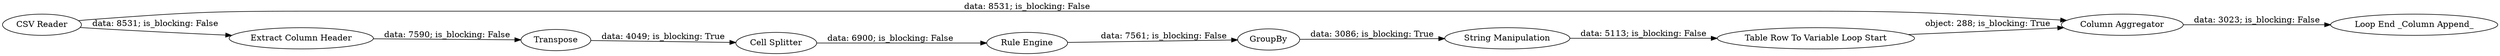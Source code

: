 digraph {
	"-6442323288357850528_13" [label="Cell Splitter"]
	"-6442323288357850528_19" [label="CSV Reader"]
	"-6442323288357850528_4" [label="Column Aggregator"]
	"-6442323288357850528_11" [label=GroupBy]
	"-6442323288357850528_18" [label="Loop End _Column Append_"]
	"-6442323288357850528_16" [label="String Manipulation"]
	"-6442323288357850528_15" [label="Table Row To Variable Loop Start"]
	"-6442323288357850528_8" [label="Extract Column Header"]
	"-6442323288357850528_14" [label="Rule Engine"]
	"-6442323288357850528_10" [label=Transpose]
	"-6442323288357850528_19" -> "-6442323288357850528_4" [label="data: 8531; is_blocking: False"]
	"-6442323288357850528_16" -> "-6442323288357850528_15" [label="data: 5113; is_blocking: False"]
	"-6442323288357850528_13" -> "-6442323288357850528_14" [label="data: 6900; is_blocking: False"]
	"-6442323288357850528_14" -> "-6442323288357850528_11" [label="data: 7561; is_blocking: False"]
	"-6442323288357850528_10" -> "-6442323288357850528_13" [label="data: 4049; is_blocking: True"]
	"-6442323288357850528_8" -> "-6442323288357850528_10" [label="data: 7590; is_blocking: False"]
	"-6442323288357850528_11" -> "-6442323288357850528_16" [label="data: 3086; is_blocking: True"]
	"-6442323288357850528_19" -> "-6442323288357850528_8" [label="data: 8531; is_blocking: False"]
	"-6442323288357850528_15" -> "-6442323288357850528_4" [label="object: 288; is_blocking: True"]
	"-6442323288357850528_4" -> "-6442323288357850528_18" [label="data: 3023; is_blocking: False"]
	rankdir=LR
}
